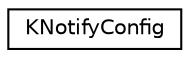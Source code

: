 digraph "Graphical Class Hierarchy"
{
  edge [fontname="Helvetica",fontsize="10",labelfontname="Helvetica",labelfontsize="10"];
  node [fontname="Helvetica",fontsize="10",shape=record];
  rankdir="LR";
  Node0 [label="KNotifyConfig",height=0.2,width=0.4,color="black", fillcolor="white", style="filled",URL="$classKNotifyConfig.html",tooltip="Represent the configuration for an event. "];
}
